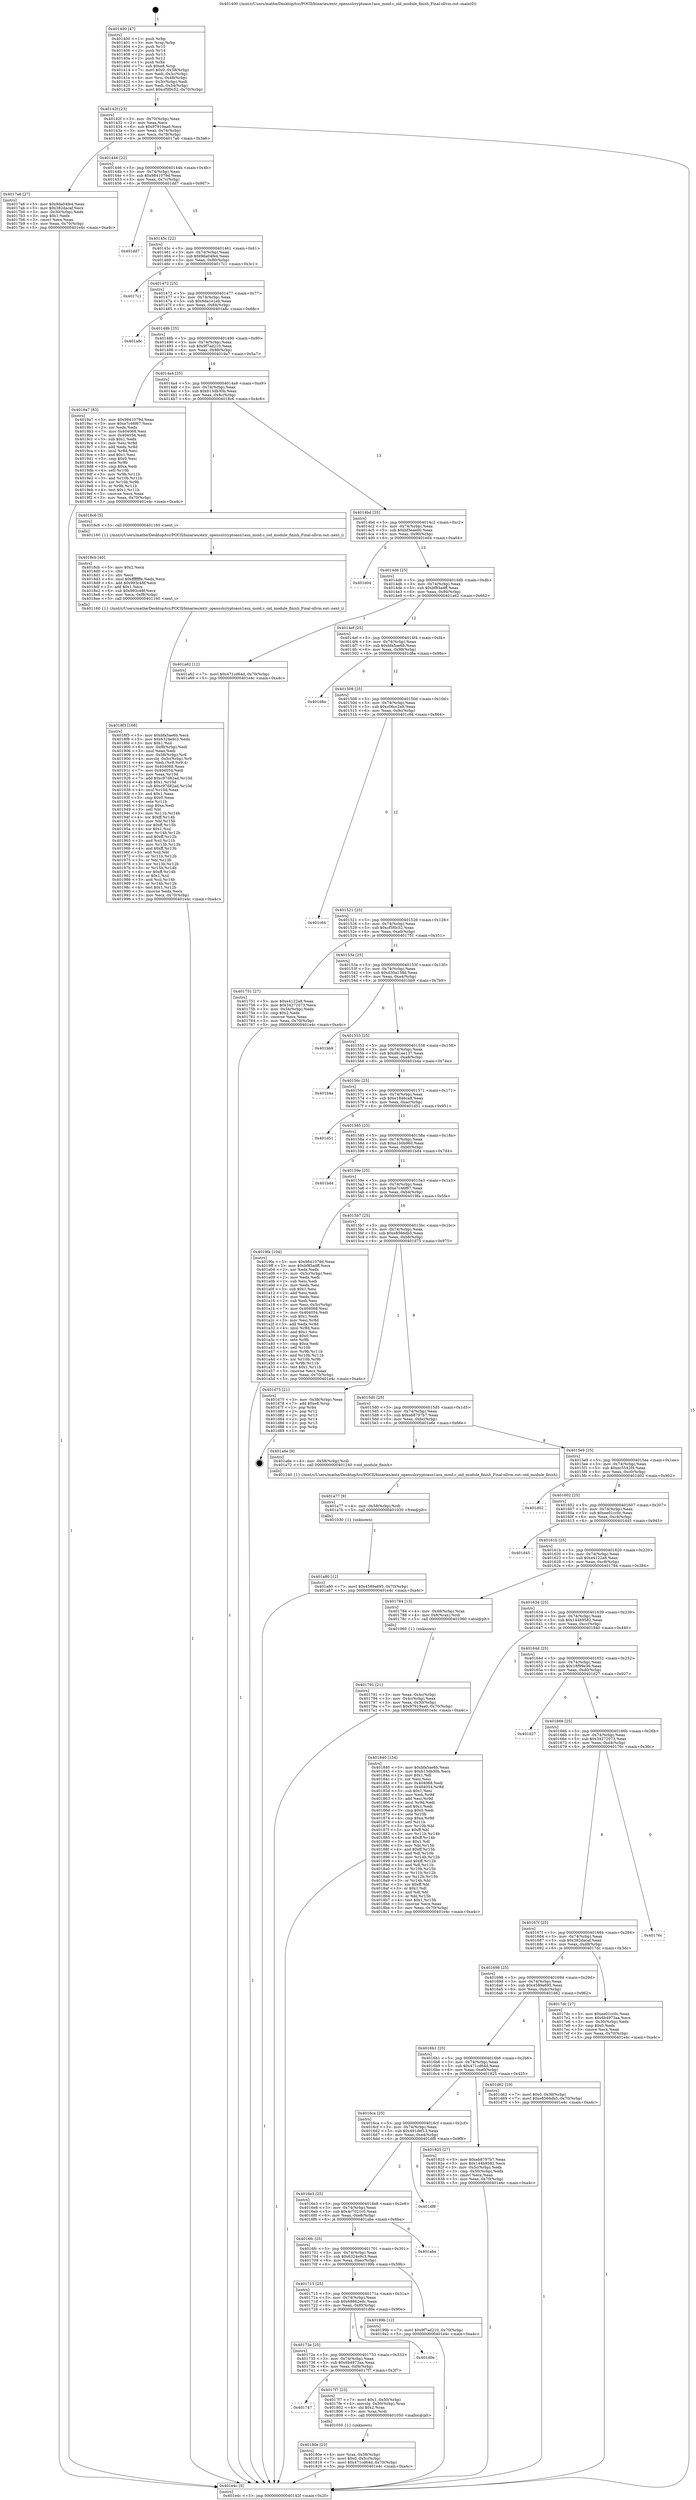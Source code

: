 digraph "0x401400" {
  label = "0x401400 (/mnt/c/Users/mathe/Desktop/tcc/POCII/binaries/extr_opensslcryptoasn1asn_moid.c_oid_module_finish_Final-ollvm.out::main(0))"
  labelloc = "t"
  node[shape=record]

  Entry [label="",width=0.3,height=0.3,shape=circle,fillcolor=black,style=filled]
  "0x40142f" [label="{
     0x40142f [23]\l
     | [instrs]\l
     &nbsp;&nbsp;0x40142f \<+3\>: mov -0x70(%rbp),%eax\l
     &nbsp;&nbsp;0x401432 \<+2\>: mov %eax,%ecx\l
     &nbsp;&nbsp;0x401434 \<+6\>: sub $0x97919aa0,%ecx\l
     &nbsp;&nbsp;0x40143a \<+3\>: mov %eax,-0x74(%rbp)\l
     &nbsp;&nbsp;0x40143d \<+3\>: mov %ecx,-0x78(%rbp)\l
     &nbsp;&nbsp;0x401440 \<+6\>: je 00000000004017a6 \<main+0x3a6\>\l
  }"]
  "0x4017a6" [label="{
     0x4017a6 [27]\l
     | [instrs]\l
     &nbsp;&nbsp;0x4017a6 \<+5\>: mov $0x9da04fe4,%eax\l
     &nbsp;&nbsp;0x4017ab \<+5\>: mov $0x382dacaf,%ecx\l
     &nbsp;&nbsp;0x4017b0 \<+3\>: mov -0x30(%rbp),%edx\l
     &nbsp;&nbsp;0x4017b3 \<+3\>: cmp $0x1,%edx\l
     &nbsp;&nbsp;0x4017b6 \<+3\>: cmovl %ecx,%eax\l
     &nbsp;&nbsp;0x4017b9 \<+3\>: mov %eax,-0x70(%rbp)\l
     &nbsp;&nbsp;0x4017bc \<+5\>: jmp 0000000000401e4c \<main+0xa4c\>\l
  }"]
  "0x401446" [label="{
     0x401446 [22]\l
     | [instrs]\l
     &nbsp;&nbsp;0x401446 \<+5\>: jmp 000000000040144b \<main+0x4b\>\l
     &nbsp;&nbsp;0x40144b \<+3\>: mov -0x74(%rbp),%eax\l
     &nbsp;&nbsp;0x40144e \<+5\>: sub $0x9841079d,%eax\l
     &nbsp;&nbsp;0x401453 \<+3\>: mov %eax,-0x7c(%rbp)\l
     &nbsp;&nbsp;0x401456 \<+6\>: je 0000000000401dd7 \<main+0x9d7\>\l
  }"]
  Exit [label="",width=0.3,height=0.3,shape=circle,fillcolor=black,style=filled,peripheries=2]
  "0x401dd7" [label="{
     0x401dd7\l
  }", style=dashed]
  "0x40145c" [label="{
     0x40145c [22]\l
     | [instrs]\l
     &nbsp;&nbsp;0x40145c \<+5\>: jmp 0000000000401461 \<main+0x61\>\l
     &nbsp;&nbsp;0x401461 \<+3\>: mov -0x74(%rbp),%eax\l
     &nbsp;&nbsp;0x401464 \<+5\>: sub $0x9da04fe4,%eax\l
     &nbsp;&nbsp;0x401469 \<+3\>: mov %eax,-0x80(%rbp)\l
     &nbsp;&nbsp;0x40146c \<+6\>: je 00000000004017c1 \<main+0x3c1\>\l
  }"]
  "0x401a80" [label="{
     0x401a80 [12]\l
     | [instrs]\l
     &nbsp;&nbsp;0x401a80 \<+7\>: movl $0x4589a695,-0x70(%rbp)\l
     &nbsp;&nbsp;0x401a87 \<+5\>: jmp 0000000000401e4c \<main+0xa4c\>\l
  }"]
  "0x4017c1" [label="{
     0x4017c1\l
  }", style=dashed]
  "0x401472" [label="{
     0x401472 [25]\l
     | [instrs]\l
     &nbsp;&nbsp;0x401472 \<+5\>: jmp 0000000000401477 \<main+0x77\>\l
     &nbsp;&nbsp;0x401477 \<+3\>: mov -0x74(%rbp),%eax\l
     &nbsp;&nbsp;0x40147a \<+5\>: sub $0x9da1e1eb,%eax\l
     &nbsp;&nbsp;0x40147f \<+6\>: mov %eax,-0x84(%rbp)\l
     &nbsp;&nbsp;0x401485 \<+6\>: je 0000000000401a8c \<main+0x68c\>\l
  }"]
  "0x401a77" [label="{
     0x401a77 [9]\l
     | [instrs]\l
     &nbsp;&nbsp;0x401a77 \<+4\>: mov -0x58(%rbp),%rdi\l
     &nbsp;&nbsp;0x401a7b \<+5\>: call 0000000000401030 \<free@plt\>\l
     | [calls]\l
     &nbsp;&nbsp;0x401030 \{1\} (unknown)\l
  }"]
  "0x401a8c" [label="{
     0x401a8c\l
  }", style=dashed]
  "0x40148b" [label="{
     0x40148b [25]\l
     | [instrs]\l
     &nbsp;&nbsp;0x40148b \<+5\>: jmp 0000000000401490 \<main+0x90\>\l
     &nbsp;&nbsp;0x401490 \<+3\>: mov -0x74(%rbp),%eax\l
     &nbsp;&nbsp;0x401493 \<+5\>: sub $0x9f7ad210,%eax\l
     &nbsp;&nbsp;0x401498 \<+6\>: mov %eax,-0x88(%rbp)\l
     &nbsp;&nbsp;0x40149e \<+6\>: je 00000000004019a7 \<main+0x5a7\>\l
  }"]
  "0x4018f3" [label="{
     0x4018f3 [168]\l
     | [instrs]\l
     &nbsp;&nbsp;0x4018f3 \<+5\>: mov $0xbfa5ae6b,%ecx\l
     &nbsp;&nbsp;0x4018f8 \<+5\>: mov $0x6324e9c3,%edx\l
     &nbsp;&nbsp;0x4018fd \<+3\>: mov $0x1,%sil\l
     &nbsp;&nbsp;0x401900 \<+6\>: mov -0xf8(%rbp),%edi\l
     &nbsp;&nbsp;0x401906 \<+3\>: imul %eax,%edi\l
     &nbsp;&nbsp;0x401909 \<+4\>: mov -0x58(%rbp),%r8\l
     &nbsp;&nbsp;0x40190d \<+4\>: movslq -0x5c(%rbp),%r9\l
     &nbsp;&nbsp;0x401911 \<+4\>: mov %edi,(%r8,%r9,4)\l
     &nbsp;&nbsp;0x401915 \<+7\>: mov 0x404068,%eax\l
     &nbsp;&nbsp;0x40191c \<+7\>: mov 0x404054,%edi\l
     &nbsp;&nbsp;0x401923 \<+3\>: mov %eax,%r10d\l
     &nbsp;&nbsp;0x401926 \<+7\>: add $0xc97d82ad,%r10d\l
     &nbsp;&nbsp;0x40192d \<+4\>: sub $0x1,%r10d\l
     &nbsp;&nbsp;0x401931 \<+7\>: sub $0xc97d82ad,%r10d\l
     &nbsp;&nbsp;0x401938 \<+4\>: imul %r10d,%eax\l
     &nbsp;&nbsp;0x40193c \<+3\>: and $0x1,%eax\l
     &nbsp;&nbsp;0x40193f \<+3\>: cmp $0x0,%eax\l
     &nbsp;&nbsp;0x401942 \<+4\>: sete %r11b\l
     &nbsp;&nbsp;0x401946 \<+3\>: cmp $0xa,%edi\l
     &nbsp;&nbsp;0x401949 \<+3\>: setl %bl\l
     &nbsp;&nbsp;0x40194c \<+3\>: mov %r11b,%r14b\l
     &nbsp;&nbsp;0x40194f \<+4\>: xor $0xff,%r14b\l
     &nbsp;&nbsp;0x401953 \<+3\>: mov %bl,%r15b\l
     &nbsp;&nbsp;0x401956 \<+4\>: xor $0xff,%r15b\l
     &nbsp;&nbsp;0x40195a \<+4\>: xor $0x1,%sil\l
     &nbsp;&nbsp;0x40195e \<+3\>: mov %r14b,%r12b\l
     &nbsp;&nbsp;0x401961 \<+4\>: and $0xff,%r12b\l
     &nbsp;&nbsp;0x401965 \<+3\>: and %sil,%r11b\l
     &nbsp;&nbsp;0x401968 \<+3\>: mov %r15b,%r13b\l
     &nbsp;&nbsp;0x40196b \<+4\>: and $0xff,%r13b\l
     &nbsp;&nbsp;0x40196f \<+3\>: and %sil,%bl\l
     &nbsp;&nbsp;0x401972 \<+3\>: or %r11b,%r12b\l
     &nbsp;&nbsp;0x401975 \<+3\>: or %bl,%r13b\l
     &nbsp;&nbsp;0x401978 \<+3\>: xor %r13b,%r12b\l
     &nbsp;&nbsp;0x40197b \<+3\>: or %r15b,%r14b\l
     &nbsp;&nbsp;0x40197e \<+4\>: xor $0xff,%r14b\l
     &nbsp;&nbsp;0x401982 \<+4\>: or $0x1,%sil\l
     &nbsp;&nbsp;0x401986 \<+3\>: and %sil,%r14b\l
     &nbsp;&nbsp;0x401989 \<+3\>: or %r14b,%r12b\l
     &nbsp;&nbsp;0x40198c \<+4\>: test $0x1,%r12b\l
     &nbsp;&nbsp;0x401990 \<+3\>: cmovne %edx,%ecx\l
     &nbsp;&nbsp;0x401993 \<+3\>: mov %ecx,-0x70(%rbp)\l
     &nbsp;&nbsp;0x401996 \<+5\>: jmp 0000000000401e4c \<main+0xa4c\>\l
  }"]
  "0x4019a7" [label="{
     0x4019a7 [83]\l
     | [instrs]\l
     &nbsp;&nbsp;0x4019a7 \<+5\>: mov $0x9841079d,%eax\l
     &nbsp;&nbsp;0x4019ac \<+5\>: mov $0xe7c46f67,%ecx\l
     &nbsp;&nbsp;0x4019b1 \<+2\>: xor %edx,%edx\l
     &nbsp;&nbsp;0x4019b3 \<+7\>: mov 0x404068,%esi\l
     &nbsp;&nbsp;0x4019ba \<+7\>: mov 0x404054,%edi\l
     &nbsp;&nbsp;0x4019c1 \<+3\>: sub $0x1,%edx\l
     &nbsp;&nbsp;0x4019c4 \<+3\>: mov %esi,%r8d\l
     &nbsp;&nbsp;0x4019c7 \<+3\>: add %edx,%r8d\l
     &nbsp;&nbsp;0x4019ca \<+4\>: imul %r8d,%esi\l
     &nbsp;&nbsp;0x4019ce \<+3\>: and $0x1,%esi\l
     &nbsp;&nbsp;0x4019d1 \<+3\>: cmp $0x0,%esi\l
     &nbsp;&nbsp;0x4019d4 \<+4\>: sete %r9b\l
     &nbsp;&nbsp;0x4019d8 \<+3\>: cmp $0xa,%edi\l
     &nbsp;&nbsp;0x4019db \<+4\>: setl %r10b\l
     &nbsp;&nbsp;0x4019df \<+3\>: mov %r9b,%r11b\l
     &nbsp;&nbsp;0x4019e2 \<+3\>: and %r10b,%r11b\l
     &nbsp;&nbsp;0x4019e5 \<+3\>: xor %r10b,%r9b\l
     &nbsp;&nbsp;0x4019e8 \<+3\>: or %r9b,%r11b\l
     &nbsp;&nbsp;0x4019eb \<+4\>: test $0x1,%r11b\l
     &nbsp;&nbsp;0x4019ef \<+3\>: cmovne %ecx,%eax\l
     &nbsp;&nbsp;0x4019f2 \<+3\>: mov %eax,-0x70(%rbp)\l
     &nbsp;&nbsp;0x4019f5 \<+5\>: jmp 0000000000401e4c \<main+0xa4c\>\l
  }"]
  "0x4014a4" [label="{
     0x4014a4 [25]\l
     | [instrs]\l
     &nbsp;&nbsp;0x4014a4 \<+5\>: jmp 00000000004014a9 \<main+0xa9\>\l
     &nbsp;&nbsp;0x4014a9 \<+3\>: mov -0x74(%rbp),%eax\l
     &nbsp;&nbsp;0x4014ac \<+5\>: sub $0xb13db30b,%eax\l
     &nbsp;&nbsp;0x4014b1 \<+6\>: mov %eax,-0x8c(%rbp)\l
     &nbsp;&nbsp;0x4014b7 \<+6\>: je 00000000004018c6 \<main+0x4c6\>\l
  }"]
  "0x4018cb" [label="{
     0x4018cb [40]\l
     | [instrs]\l
     &nbsp;&nbsp;0x4018cb \<+5\>: mov $0x2,%ecx\l
     &nbsp;&nbsp;0x4018d0 \<+1\>: cltd\l
     &nbsp;&nbsp;0x4018d1 \<+2\>: idiv %ecx\l
     &nbsp;&nbsp;0x4018d3 \<+6\>: imul $0xfffffffe,%edx,%ecx\l
     &nbsp;&nbsp;0x4018d9 \<+6\>: add $0x993c48f,%ecx\l
     &nbsp;&nbsp;0x4018df \<+3\>: add $0x1,%ecx\l
     &nbsp;&nbsp;0x4018e2 \<+6\>: sub $0x993c48f,%ecx\l
     &nbsp;&nbsp;0x4018e8 \<+6\>: mov %ecx,-0xf8(%rbp)\l
     &nbsp;&nbsp;0x4018ee \<+5\>: call 0000000000401160 \<next_i\>\l
     | [calls]\l
     &nbsp;&nbsp;0x401160 \{1\} (/mnt/c/Users/mathe/Desktop/tcc/POCII/binaries/extr_opensslcryptoasn1asn_moid.c_oid_module_finish_Final-ollvm.out::next_i)\l
  }"]
  "0x4018c6" [label="{
     0x4018c6 [5]\l
     | [instrs]\l
     &nbsp;&nbsp;0x4018c6 \<+5\>: call 0000000000401160 \<next_i\>\l
     | [calls]\l
     &nbsp;&nbsp;0x401160 \{1\} (/mnt/c/Users/mathe/Desktop/tcc/POCII/binaries/extr_opensslcryptoasn1asn_moid.c_oid_module_finish_Final-ollvm.out::next_i)\l
  }"]
  "0x4014bd" [label="{
     0x4014bd [25]\l
     | [instrs]\l
     &nbsp;&nbsp;0x4014bd \<+5\>: jmp 00000000004014c2 \<main+0xc2\>\l
     &nbsp;&nbsp;0x4014c2 \<+3\>: mov -0x74(%rbp),%eax\l
     &nbsp;&nbsp;0x4014c5 \<+5\>: sub $0xbf3eae00,%eax\l
     &nbsp;&nbsp;0x4014ca \<+6\>: mov %eax,-0x90(%rbp)\l
     &nbsp;&nbsp;0x4014d0 \<+6\>: je 0000000000401e04 \<main+0xa04\>\l
  }"]
  "0x40180e" [label="{
     0x40180e [23]\l
     | [instrs]\l
     &nbsp;&nbsp;0x40180e \<+4\>: mov %rax,-0x58(%rbp)\l
     &nbsp;&nbsp;0x401812 \<+7\>: movl $0x0,-0x5c(%rbp)\l
     &nbsp;&nbsp;0x401819 \<+7\>: movl $0x471cd64d,-0x70(%rbp)\l
     &nbsp;&nbsp;0x401820 \<+5\>: jmp 0000000000401e4c \<main+0xa4c\>\l
  }"]
  "0x401e04" [label="{
     0x401e04\l
  }", style=dashed]
  "0x4014d6" [label="{
     0x4014d6 [25]\l
     | [instrs]\l
     &nbsp;&nbsp;0x4014d6 \<+5\>: jmp 00000000004014db \<main+0xdb\>\l
     &nbsp;&nbsp;0x4014db \<+3\>: mov -0x74(%rbp),%eax\l
     &nbsp;&nbsp;0x4014de \<+5\>: sub $0xbf85adff,%eax\l
     &nbsp;&nbsp;0x4014e3 \<+6\>: mov %eax,-0x94(%rbp)\l
     &nbsp;&nbsp;0x4014e9 \<+6\>: je 0000000000401a62 \<main+0x662\>\l
  }"]
  "0x401747" [label="{
     0x401747\l
  }", style=dashed]
  "0x401a62" [label="{
     0x401a62 [12]\l
     | [instrs]\l
     &nbsp;&nbsp;0x401a62 \<+7\>: movl $0x471cd64d,-0x70(%rbp)\l
     &nbsp;&nbsp;0x401a69 \<+5\>: jmp 0000000000401e4c \<main+0xa4c\>\l
  }"]
  "0x4014ef" [label="{
     0x4014ef [25]\l
     | [instrs]\l
     &nbsp;&nbsp;0x4014ef \<+5\>: jmp 00000000004014f4 \<main+0xf4\>\l
     &nbsp;&nbsp;0x4014f4 \<+3\>: mov -0x74(%rbp),%eax\l
     &nbsp;&nbsp;0x4014f7 \<+5\>: sub $0xbfa5ae6b,%eax\l
     &nbsp;&nbsp;0x4014fc \<+6\>: mov %eax,-0x98(%rbp)\l
     &nbsp;&nbsp;0x401502 \<+6\>: je 0000000000401d8a \<main+0x98a\>\l
  }"]
  "0x4017f7" [label="{
     0x4017f7 [23]\l
     | [instrs]\l
     &nbsp;&nbsp;0x4017f7 \<+7\>: movl $0x1,-0x50(%rbp)\l
     &nbsp;&nbsp;0x4017fe \<+4\>: movslq -0x50(%rbp),%rax\l
     &nbsp;&nbsp;0x401802 \<+4\>: shl $0x2,%rax\l
     &nbsp;&nbsp;0x401806 \<+3\>: mov %rax,%rdi\l
     &nbsp;&nbsp;0x401809 \<+5\>: call 0000000000401050 \<malloc@plt\>\l
     | [calls]\l
     &nbsp;&nbsp;0x401050 \{1\} (unknown)\l
  }"]
  "0x401d8a" [label="{
     0x401d8a\l
  }", style=dashed]
  "0x401508" [label="{
     0x401508 [25]\l
     | [instrs]\l
     &nbsp;&nbsp;0x401508 \<+5\>: jmp 000000000040150d \<main+0x10d\>\l
     &nbsp;&nbsp;0x40150d \<+3\>: mov -0x74(%rbp),%eax\l
     &nbsp;&nbsp;0x401510 \<+5\>: sub $0xc06cc2a9,%eax\l
     &nbsp;&nbsp;0x401515 \<+6\>: mov %eax,-0x9c(%rbp)\l
     &nbsp;&nbsp;0x40151b \<+6\>: je 0000000000401c64 \<main+0x864\>\l
  }"]
  "0x40172e" [label="{
     0x40172e [25]\l
     | [instrs]\l
     &nbsp;&nbsp;0x40172e \<+5\>: jmp 0000000000401733 \<main+0x333\>\l
     &nbsp;&nbsp;0x401733 \<+3\>: mov -0x74(%rbp),%eax\l
     &nbsp;&nbsp;0x401736 \<+5\>: sub $0x6b4973aa,%eax\l
     &nbsp;&nbsp;0x40173b \<+6\>: mov %eax,-0xf4(%rbp)\l
     &nbsp;&nbsp;0x401741 \<+6\>: je 00000000004017f7 \<main+0x3f7\>\l
  }"]
  "0x401c64" [label="{
     0x401c64\l
  }", style=dashed]
  "0x401521" [label="{
     0x401521 [25]\l
     | [instrs]\l
     &nbsp;&nbsp;0x401521 \<+5\>: jmp 0000000000401526 \<main+0x126\>\l
     &nbsp;&nbsp;0x401526 \<+3\>: mov -0x74(%rbp),%eax\l
     &nbsp;&nbsp;0x401529 \<+5\>: sub $0xcf5f0c52,%eax\l
     &nbsp;&nbsp;0x40152e \<+6\>: mov %eax,-0xa0(%rbp)\l
     &nbsp;&nbsp;0x401534 \<+6\>: je 0000000000401751 \<main+0x351\>\l
  }"]
  "0x401d0e" [label="{
     0x401d0e\l
  }", style=dashed]
  "0x401751" [label="{
     0x401751 [27]\l
     | [instrs]\l
     &nbsp;&nbsp;0x401751 \<+5\>: mov $0xe4122a8,%eax\l
     &nbsp;&nbsp;0x401756 \<+5\>: mov $0x34272073,%ecx\l
     &nbsp;&nbsp;0x40175b \<+3\>: mov -0x34(%rbp),%edx\l
     &nbsp;&nbsp;0x40175e \<+3\>: cmp $0x2,%edx\l
     &nbsp;&nbsp;0x401761 \<+3\>: cmovne %ecx,%eax\l
     &nbsp;&nbsp;0x401764 \<+3\>: mov %eax,-0x70(%rbp)\l
     &nbsp;&nbsp;0x401767 \<+5\>: jmp 0000000000401e4c \<main+0xa4c\>\l
  }"]
  "0x40153a" [label="{
     0x40153a [25]\l
     | [instrs]\l
     &nbsp;&nbsp;0x40153a \<+5\>: jmp 000000000040153f \<main+0x13f\>\l
     &nbsp;&nbsp;0x40153f \<+3\>: mov -0x74(%rbp),%eax\l
     &nbsp;&nbsp;0x401542 \<+5\>: sub $0xd30a138d,%eax\l
     &nbsp;&nbsp;0x401547 \<+6\>: mov %eax,-0xa4(%rbp)\l
     &nbsp;&nbsp;0x40154d \<+6\>: je 0000000000401bb9 \<main+0x7b9\>\l
  }"]
  "0x401e4c" [label="{
     0x401e4c [5]\l
     | [instrs]\l
     &nbsp;&nbsp;0x401e4c \<+5\>: jmp 000000000040142f \<main+0x2f\>\l
  }"]
  "0x401400" [label="{
     0x401400 [47]\l
     | [instrs]\l
     &nbsp;&nbsp;0x401400 \<+1\>: push %rbp\l
     &nbsp;&nbsp;0x401401 \<+3\>: mov %rsp,%rbp\l
     &nbsp;&nbsp;0x401404 \<+2\>: push %r15\l
     &nbsp;&nbsp;0x401406 \<+2\>: push %r14\l
     &nbsp;&nbsp;0x401408 \<+2\>: push %r13\l
     &nbsp;&nbsp;0x40140a \<+2\>: push %r12\l
     &nbsp;&nbsp;0x40140c \<+1\>: push %rbx\l
     &nbsp;&nbsp;0x40140d \<+7\>: sub $0xe8,%rsp\l
     &nbsp;&nbsp;0x401414 \<+7\>: movl $0x0,-0x38(%rbp)\l
     &nbsp;&nbsp;0x40141b \<+3\>: mov %edi,-0x3c(%rbp)\l
     &nbsp;&nbsp;0x40141e \<+4\>: mov %rsi,-0x48(%rbp)\l
     &nbsp;&nbsp;0x401422 \<+3\>: mov -0x3c(%rbp),%edi\l
     &nbsp;&nbsp;0x401425 \<+3\>: mov %edi,-0x34(%rbp)\l
     &nbsp;&nbsp;0x401428 \<+7\>: movl $0xcf5f0c52,-0x70(%rbp)\l
  }"]
  "0x401715" [label="{
     0x401715 [25]\l
     | [instrs]\l
     &nbsp;&nbsp;0x401715 \<+5\>: jmp 000000000040171a \<main+0x31a\>\l
     &nbsp;&nbsp;0x40171a \<+3\>: mov -0x74(%rbp),%eax\l
     &nbsp;&nbsp;0x40171d \<+5\>: sub $0x68862edc,%eax\l
     &nbsp;&nbsp;0x401722 \<+6\>: mov %eax,-0xf0(%rbp)\l
     &nbsp;&nbsp;0x401728 \<+6\>: je 0000000000401d0e \<main+0x90e\>\l
  }"]
  "0x401bb9" [label="{
     0x401bb9\l
  }", style=dashed]
  "0x401553" [label="{
     0x401553 [25]\l
     | [instrs]\l
     &nbsp;&nbsp;0x401553 \<+5\>: jmp 0000000000401558 \<main+0x158\>\l
     &nbsp;&nbsp;0x401558 \<+3\>: mov -0x74(%rbp),%eax\l
     &nbsp;&nbsp;0x40155b \<+5\>: sub $0xd91ee137,%eax\l
     &nbsp;&nbsp;0x401560 \<+6\>: mov %eax,-0xa8(%rbp)\l
     &nbsp;&nbsp;0x401566 \<+6\>: je 0000000000401b4a \<main+0x74a\>\l
  }"]
  "0x40199b" [label="{
     0x40199b [12]\l
     | [instrs]\l
     &nbsp;&nbsp;0x40199b \<+7\>: movl $0x9f7ad210,-0x70(%rbp)\l
     &nbsp;&nbsp;0x4019a2 \<+5\>: jmp 0000000000401e4c \<main+0xa4c\>\l
  }"]
  "0x401b4a" [label="{
     0x401b4a\l
  }", style=dashed]
  "0x40156c" [label="{
     0x40156c [25]\l
     | [instrs]\l
     &nbsp;&nbsp;0x40156c \<+5\>: jmp 0000000000401571 \<main+0x171\>\l
     &nbsp;&nbsp;0x401571 \<+3\>: mov -0x74(%rbp),%eax\l
     &nbsp;&nbsp;0x401574 \<+5\>: sub $0xe1846ca8,%eax\l
     &nbsp;&nbsp;0x401579 \<+6\>: mov %eax,-0xac(%rbp)\l
     &nbsp;&nbsp;0x40157f \<+6\>: je 0000000000401d51 \<main+0x951\>\l
  }"]
  "0x4016fc" [label="{
     0x4016fc [25]\l
     | [instrs]\l
     &nbsp;&nbsp;0x4016fc \<+5\>: jmp 0000000000401701 \<main+0x301\>\l
     &nbsp;&nbsp;0x401701 \<+3\>: mov -0x74(%rbp),%eax\l
     &nbsp;&nbsp;0x401704 \<+5\>: sub $0x6324e9c3,%eax\l
     &nbsp;&nbsp;0x401709 \<+6\>: mov %eax,-0xec(%rbp)\l
     &nbsp;&nbsp;0x40170f \<+6\>: je 000000000040199b \<main+0x59b\>\l
  }"]
  "0x401d51" [label="{
     0x401d51\l
  }", style=dashed]
  "0x401585" [label="{
     0x401585 [25]\l
     | [instrs]\l
     &nbsp;&nbsp;0x401585 \<+5\>: jmp 000000000040158a \<main+0x18a\>\l
     &nbsp;&nbsp;0x40158a \<+3\>: mov -0x74(%rbp),%eax\l
     &nbsp;&nbsp;0x40158d \<+5\>: sub $0xe1b0b960,%eax\l
     &nbsp;&nbsp;0x401592 \<+6\>: mov %eax,-0xb0(%rbp)\l
     &nbsp;&nbsp;0x401598 \<+6\>: je 0000000000401bd4 \<main+0x7d4\>\l
  }"]
  "0x401aba" [label="{
     0x401aba\l
  }", style=dashed]
  "0x401bd4" [label="{
     0x401bd4\l
  }", style=dashed]
  "0x40159e" [label="{
     0x40159e [25]\l
     | [instrs]\l
     &nbsp;&nbsp;0x40159e \<+5\>: jmp 00000000004015a3 \<main+0x1a3\>\l
     &nbsp;&nbsp;0x4015a3 \<+3\>: mov -0x74(%rbp),%eax\l
     &nbsp;&nbsp;0x4015a6 \<+5\>: sub $0xe7c46f67,%eax\l
     &nbsp;&nbsp;0x4015ab \<+6\>: mov %eax,-0xb4(%rbp)\l
     &nbsp;&nbsp;0x4015b1 \<+6\>: je 00000000004019fa \<main+0x5fa\>\l
  }"]
  "0x4016e3" [label="{
     0x4016e3 [25]\l
     | [instrs]\l
     &nbsp;&nbsp;0x4016e3 \<+5\>: jmp 00000000004016e8 \<main+0x2e8\>\l
     &nbsp;&nbsp;0x4016e8 \<+3\>: mov -0x74(%rbp),%eax\l
     &nbsp;&nbsp;0x4016eb \<+5\>: sub $0x4c7021c0,%eax\l
     &nbsp;&nbsp;0x4016f0 \<+6\>: mov %eax,-0xe8(%rbp)\l
     &nbsp;&nbsp;0x4016f6 \<+6\>: je 0000000000401aba \<main+0x6ba\>\l
  }"]
  "0x4019fa" [label="{
     0x4019fa [104]\l
     | [instrs]\l
     &nbsp;&nbsp;0x4019fa \<+5\>: mov $0x9841079d,%eax\l
     &nbsp;&nbsp;0x4019ff \<+5\>: mov $0xbf85adff,%ecx\l
     &nbsp;&nbsp;0x401a04 \<+2\>: xor %edx,%edx\l
     &nbsp;&nbsp;0x401a06 \<+3\>: mov -0x5c(%rbp),%esi\l
     &nbsp;&nbsp;0x401a09 \<+2\>: mov %edx,%edi\l
     &nbsp;&nbsp;0x401a0b \<+2\>: sub %esi,%edi\l
     &nbsp;&nbsp;0x401a0d \<+2\>: mov %edx,%esi\l
     &nbsp;&nbsp;0x401a0f \<+3\>: sub $0x1,%esi\l
     &nbsp;&nbsp;0x401a12 \<+2\>: add %esi,%edi\l
     &nbsp;&nbsp;0x401a14 \<+2\>: mov %edx,%esi\l
     &nbsp;&nbsp;0x401a16 \<+2\>: sub %edi,%esi\l
     &nbsp;&nbsp;0x401a18 \<+3\>: mov %esi,-0x5c(%rbp)\l
     &nbsp;&nbsp;0x401a1b \<+7\>: mov 0x404068,%esi\l
     &nbsp;&nbsp;0x401a22 \<+7\>: mov 0x404054,%edi\l
     &nbsp;&nbsp;0x401a29 \<+3\>: sub $0x1,%edx\l
     &nbsp;&nbsp;0x401a2c \<+3\>: mov %esi,%r8d\l
     &nbsp;&nbsp;0x401a2f \<+3\>: add %edx,%r8d\l
     &nbsp;&nbsp;0x401a32 \<+4\>: imul %r8d,%esi\l
     &nbsp;&nbsp;0x401a36 \<+3\>: and $0x1,%esi\l
     &nbsp;&nbsp;0x401a39 \<+3\>: cmp $0x0,%esi\l
     &nbsp;&nbsp;0x401a3c \<+4\>: sete %r9b\l
     &nbsp;&nbsp;0x401a40 \<+3\>: cmp $0xa,%edi\l
     &nbsp;&nbsp;0x401a43 \<+4\>: setl %r10b\l
     &nbsp;&nbsp;0x401a47 \<+3\>: mov %r9b,%r11b\l
     &nbsp;&nbsp;0x401a4a \<+3\>: and %r10b,%r11b\l
     &nbsp;&nbsp;0x401a4d \<+3\>: xor %r10b,%r9b\l
     &nbsp;&nbsp;0x401a50 \<+3\>: or %r9b,%r11b\l
     &nbsp;&nbsp;0x401a53 \<+4\>: test $0x1,%r11b\l
     &nbsp;&nbsp;0x401a57 \<+3\>: cmovne %ecx,%eax\l
     &nbsp;&nbsp;0x401a5a \<+3\>: mov %eax,-0x70(%rbp)\l
     &nbsp;&nbsp;0x401a5d \<+5\>: jmp 0000000000401e4c \<main+0xa4c\>\l
  }"]
  "0x4015b7" [label="{
     0x4015b7 [25]\l
     | [instrs]\l
     &nbsp;&nbsp;0x4015b7 \<+5\>: jmp 00000000004015bc \<main+0x1bc\>\l
     &nbsp;&nbsp;0x4015bc \<+3\>: mov -0x74(%rbp),%eax\l
     &nbsp;&nbsp;0x4015bf \<+5\>: sub $0xe8566db5,%eax\l
     &nbsp;&nbsp;0x4015c4 \<+6\>: mov %eax,-0xb8(%rbp)\l
     &nbsp;&nbsp;0x4015ca \<+6\>: je 0000000000401d75 \<main+0x975\>\l
  }"]
  "0x401df8" [label="{
     0x401df8\l
  }", style=dashed]
  "0x401d75" [label="{
     0x401d75 [21]\l
     | [instrs]\l
     &nbsp;&nbsp;0x401d75 \<+3\>: mov -0x38(%rbp),%eax\l
     &nbsp;&nbsp;0x401d78 \<+7\>: add $0xe8,%rsp\l
     &nbsp;&nbsp;0x401d7f \<+1\>: pop %rbx\l
     &nbsp;&nbsp;0x401d80 \<+2\>: pop %r12\l
     &nbsp;&nbsp;0x401d82 \<+2\>: pop %r13\l
     &nbsp;&nbsp;0x401d84 \<+2\>: pop %r14\l
     &nbsp;&nbsp;0x401d86 \<+2\>: pop %r15\l
     &nbsp;&nbsp;0x401d88 \<+1\>: pop %rbp\l
     &nbsp;&nbsp;0x401d89 \<+1\>: ret\l
  }"]
  "0x4015d0" [label="{
     0x4015d0 [25]\l
     | [instrs]\l
     &nbsp;&nbsp;0x4015d0 \<+5\>: jmp 00000000004015d5 \<main+0x1d5\>\l
     &nbsp;&nbsp;0x4015d5 \<+3\>: mov -0x74(%rbp),%eax\l
     &nbsp;&nbsp;0x4015d8 \<+5\>: sub $0xeb8797b7,%eax\l
     &nbsp;&nbsp;0x4015dd \<+6\>: mov %eax,-0xbc(%rbp)\l
     &nbsp;&nbsp;0x4015e3 \<+6\>: je 0000000000401a6e \<main+0x66e\>\l
  }"]
  "0x4016ca" [label="{
     0x4016ca [25]\l
     | [instrs]\l
     &nbsp;&nbsp;0x4016ca \<+5\>: jmp 00000000004016cf \<main+0x2cf\>\l
     &nbsp;&nbsp;0x4016cf \<+3\>: mov -0x74(%rbp),%eax\l
     &nbsp;&nbsp;0x4016d2 \<+5\>: sub $0x491def13,%eax\l
     &nbsp;&nbsp;0x4016d7 \<+6\>: mov %eax,-0xe4(%rbp)\l
     &nbsp;&nbsp;0x4016dd \<+6\>: je 0000000000401df8 \<main+0x9f8\>\l
  }"]
  "0x401a6e" [label="{
     0x401a6e [9]\l
     | [instrs]\l
     &nbsp;&nbsp;0x401a6e \<+4\>: mov -0x58(%rbp),%rdi\l
     &nbsp;&nbsp;0x401a72 \<+5\>: call 0000000000401240 \<oid_module_finish\>\l
     | [calls]\l
     &nbsp;&nbsp;0x401240 \{1\} (/mnt/c/Users/mathe/Desktop/tcc/POCII/binaries/extr_opensslcryptoasn1asn_moid.c_oid_module_finish_Final-ollvm.out::oid_module_finish)\l
  }"]
  "0x4015e9" [label="{
     0x4015e9 [25]\l
     | [instrs]\l
     &nbsp;&nbsp;0x4015e9 \<+5\>: jmp 00000000004015ee \<main+0x1ee\>\l
     &nbsp;&nbsp;0x4015ee \<+3\>: mov -0x74(%rbp),%eax\l
     &nbsp;&nbsp;0x4015f1 \<+5\>: sub $0xec5542f4,%eax\l
     &nbsp;&nbsp;0x4015f6 \<+6\>: mov %eax,-0xc0(%rbp)\l
     &nbsp;&nbsp;0x4015fc \<+6\>: je 0000000000401d02 \<main+0x902\>\l
  }"]
  "0x401825" [label="{
     0x401825 [27]\l
     | [instrs]\l
     &nbsp;&nbsp;0x401825 \<+5\>: mov $0xeb8797b7,%eax\l
     &nbsp;&nbsp;0x40182a \<+5\>: mov $0x144b9582,%ecx\l
     &nbsp;&nbsp;0x40182f \<+3\>: mov -0x5c(%rbp),%edx\l
     &nbsp;&nbsp;0x401832 \<+3\>: cmp -0x50(%rbp),%edx\l
     &nbsp;&nbsp;0x401835 \<+3\>: cmovl %ecx,%eax\l
     &nbsp;&nbsp;0x401838 \<+3\>: mov %eax,-0x70(%rbp)\l
     &nbsp;&nbsp;0x40183b \<+5\>: jmp 0000000000401e4c \<main+0xa4c\>\l
  }"]
  "0x401d02" [label="{
     0x401d02\l
  }", style=dashed]
  "0x401602" [label="{
     0x401602 [25]\l
     | [instrs]\l
     &nbsp;&nbsp;0x401602 \<+5\>: jmp 0000000000401607 \<main+0x207\>\l
     &nbsp;&nbsp;0x401607 \<+3\>: mov -0x74(%rbp),%eax\l
     &nbsp;&nbsp;0x40160a \<+5\>: sub $0xee01cc0c,%eax\l
     &nbsp;&nbsp;0x40160f \<+6\>: mov %eax,-0xc4(%rbp)\l
     &nbsp;&nbsp;0x401615 \<+6\>: je 0000000000401d45 \<main+0x945\>\l
  }"]
  "0x4016b1" [label="{
     0x4016b1 [25]\l
     | [instrs]\l
     &nbsp;&nbsp;0x4016b1 \<+5\>: jmp 00000000004016b6 \<main+0x2b6\>\l
     &nbsp;&nbsp;0x4016b6 \<+3\>: mov -0x74(%rbp),%eax\l
     &nbsp;&nbsp;0x4016b9 \<+5\>: sub $0x471cd64d,%eax\l
     &nbsp;&nbsp;0x4016be \<+6\>: mov %eax,-0xe0(%rbp)\l
     &nbsp;&nbsp;0x4016c4 \<+6\>: je 0000000000401825 \<main+0x425\>\l
  }"]
  "0x401d45" [label="{
     0x401d45\l
  }", style=dashed]
  "0x40161b" [label="{
     0x40161b [25]\l
     | [instrs]\l
     &nbsp;&nbsp;0x40161b \<+5\>: jmp 0000000000401620 \<main+0x220\>\l
     &nbsp;&nbsp;0x401620 \<+3\>: mov -0x74(%rbp),%eax\l
     &nbsp;&nbsp;0x401623 \<+5\>: sub $0xe4122a8,%eax\l
     &nbsp;&nbsp;0x401628 \<+6\>: mov %eax,-0xc8(%rbp)\l
     &nbsp;&nbsp;0x40162e \<+6\>: je 0000000000401784 \<main+0x384\>\l
  }"]
  "0x401d62" [label="{
     0x401d62 [19]\l
     | [instrs]\l
     &nbsp;&nbsp;0x401d62 \<+7\>: movl $0x0,-0x38(%rbp)\l
     &nbsp;&nbsp;0x401d69 \<+7\>: movl $0xe8566db5,-0x70(%rbp)\l
     &nbsp;&nbsp;0x401d70 \<+5\>: jmp 0000000000401e4c \<main+0xa4c\>\l
  }"]
  "0x401784" [label="{
     0x401784 [13]\l
     | [instrs]\l
     &nbsp;&nbsp;0x401784 \<+4\>: mov -0x48(%rbp),%rax\l
     &nbsp;&nbsp;0x401788 \<+4\>: mov 0x8(%rax),%rdi\l
     &nbsp;&nbsp;0x40178c \<+5\>: call 0000000000401060 \<atoi@plt\>\l
     | [calls]\l
     &nbsp;&nbsp;0x401060 \{1\} (unknown)\l
  }"]
  "0x401634" [label="{
     0x401634 [25]\l
     | [instrs]\l
     &nbsp;&nbsp;0x401634 \<+5\>: jmp 0000000000401639 \<main+0x239\>\l
     &nbsp;&nbsp;0x401639 \<+3\>: mov -0x74(%rbp),%eax\l
     &nbsp;&nbsp;0x40163c \<+5\>: sub $0x144b9582,%eax\l
     &nbsp;&nbsp;0x401641 \<+6\>: mov %eax,-0xcc(%rbp)\l
     &nbsp;&nbsp;0x401647 \<+6\>: je 0000000000401840 \<main+0x440\>\l
  }"]
  "0x401791" [label="{
     0x401791 [21]\l
     | [instrs]\l
     &nbsp;&nbsp;0x401791 \<+3\>: mov %eax,-0x4c(%rbp)\l
     &nbsp;&nbsp;0x401794 \<+3\>: mov -0x4c(%rbp),%eax\l
     &nbsp;&nbsp;0x401797 \<+3\>: mov %eax,-0x30(%rbp)\l
     &nbsp;&nbsp;0x40179a \<+7\>: movl $0x97919aa0,-0x70(%rbp)\l
     &nbsp;&nbsp;0x4017a1 \<+5\>: jmp 0000000000401e4c \<main+0xa4c\>\l
  }"]
  "0x401698" [label="{
     0x401698 [25]\l
     | [instrs]\l
     &nbsp;&nbsp;0x401698 \<+5\>: jmp 000000000040169d \<main+0x29d\>\l
     &nbsp;&nbsp;0x40169d \<+3\>: mov -0x74(%rbp),%eax\l
     &nbsp;&nbsp;0x4016a0 \<+5\>: sub $0x4589a695,%eax\l
     &nbsp;&nbsp;0x4016a5 \<+6\>: mov %eax,-0xdc(%rbp)\l
     &nbsp;&nbsp;0x4016ab \<+6\>: je 0000000000401d62 \<main+0x962\>\l
  }"]
  "0x401840" [label="{
     0x401840 [134]\l
     | [instrs]\l
     &nbsp;&nbsp;0x401840 \<+5\>: mov $0xbfa5ae6b,%eax\l
     &nbsp;&nbsp;0x401845 \<+5\>: mov $0xb13db30b,%ecx\l
     &nbsp;&nbsp;0x40184a \<+2\>: mov $0x1,%dl\l
     &nbsp;&nbsp;0x40184c \<+2\>: xor %esi,%esi\l
     &nbsp;&nbsp;0x40184e \<+7\>: mov 0x404068,%edi\l
     &nbsp;&nbsp;0x401855 \<+8\>: mov 0x404054,%r8d\l
     &nbsp;&nbsp;0x40185d \<+3\>: sub $0x1,%esi\l
     &nbsp;&nbsp;0x401860 \<+3\>: mov %edi,%r9d\l
     &nbsp;&nbsp;0x401863 \<+3\>: add %esi,%r9d\l
     &nbsp;&nbsp;0x401866 \<+4\>: imul %r9d,%edi\l
     &nbsp;&nbsp;0x40186a \<+3\>: and $0x1,%edi\l
     &nbsp;&nbsp;0x40186d \<+3\>: cmp $0x0,%edi\l
     &nbsp;&nbsp;0x401870 \<+4\>: sete %r10b\l
     &nbsp;&nbsp;0x401874 \<+4\>: cmp $0xa,%r8d\l
     &nbsp;&nbsp;0x401878 \<+4\>: setl %r11b\l
     &nbsp;&nbsp;0x40187c \<+3\>: mov %r10b,%bl\l
     &nbsp;&nbsp;0x40187f \<+3\>: xor $0xff,%bl\l
     &nbsp;&nbsp;0x401882 \<+3\>: mov %r11b,%r14b\l
     &nbsp;&nbsp;0x401885 \<+4\>: xor $0xff,%r14b\l
     &nbsp;&nbsp;0x401889 \<+3\>: xor $0x1,%dl\l
     &nbsp;&nbsp;0x40188c \<+3\>: mov %bl,%r15b\l
     &nbsp;&nbsp;0x40188f \<+4\>: and $0xff,%r15b\l
     &nbsp;&nbsp;0x401893 \<+3\>: and %dl,%r10b\l
     &nbsp;&nbsp;0x401896 \<+3\>: mov %r14b,%r12b\l
     &nbsp;&nbsp;0x401899 \<+4\>: and $0xff,%r12b\l
     &nbsp;&nbsp;0x40189d \<+3\>: and %dl,%r11b\l
     &nbsp;&nbsp;0x4018a0 \<+3\>: or %r10b,%r15b\l
     &nbsp;&nbsp;0x4018a3 \<+3\>: or %r11b,%r12b\l
     &nbsp;&nbsp;0x4018a6 \<+3\>: xor %r12b,%r15b\l
     &nbsp;&nbsp;0x4018a9 \<+3\>: or %r14b,%bl\l
     &nbsp;&nbsp;0x4018ac \<+3\>: xor $0xff,%bl\l
     &nbsp;&nbsp;0x4018af \<+3\>: or $0x1,%dl\l
     &nbsp;&nbsp;0x4018b2 \<+2\>: and %dl,%bl\l
     &nbsp;&nbsp;0x4018b4 \<+3\>: or %bl,%r15b\l
     &nbsp;&nbsp;0x4018b7 \<+4\>: test $0x1,%r15b\l
     &nbsp;&nbsp;0x4018bb \<+3\>: cmovne %ecx,%eax\l
     &nbsp;&nbsp;0x4018be \<+3\>: mov %eax,-0x70(%rbp)\l
     &nbsp;&nbsp;0x4018c1 \<+5\>: jmp 0000000000401e4c \<main+0xa4c\>\l
  }"]
  "0x40164d" [label="{
     0x40164d [25]\l
     | [instrs]\l
     &nbsp;&nbsp;0x40164d \<+5\>: jmp 0000000000401652 \<main+0x252\>\l
     &nbsp;&nbsp;0x401652 \<+3\>: mov -0x74(%rbp),%eax\l
     &nbsp;&nbsp;0x401655 \<+5\>: sub $0x18f99e36,%eax\l
     &nbsp;&nbsp;0x40165a \<+6\>: mov %eax,-0xd0(%rbp)\l
     &nbsp;&nbsp;0x401660 \<+6\>: je 0000000000401d27 \<main+0x927\>\l
  }"]
  "0x4017dc" [label="{
     0x4017dc [27]\l
     | [instrs]\l
     &nbsp;&nbsp;0x4017dc \<+5\>: mov $0xee01cc0c,%eax\l
     &nbsp;&nbsp;0x4017e1 \<+5\>: mov $0x6b4973aa,%ecx\l
     &nbsp;&nbsp;0x4017e6 \<+3\>: mov -0x30(%rbp),%edx\l
     &nbsp;&nbsp;0x4017e9 \<+3\>: cmp $0x0,%edx\l
     &nbsp;&nbsp;0x4017ec \<+3\>: cmove %ecx,%eax\l
     &nbsp;&nbsp;0x4017ef \<+3\>: mov %eax,-0x70(%rbp)\l
     &nbsp;&nbsp;0x4017f2 \<+5\>: jmp 0000000000401e4c \<main+0xa4c\>\l
  }"]
  "0x401d27" [label="{
     0x401d27\l
  }", style=dashed]
  "0x401666" [label="{
     0x401666 [25]\l
     | [instrs]\l
     &nbsp;&nbsp;0x401666 \<+5\>: jmp 000000000040166b \<main+0x26b\>\l
     &nbsp;&nbsp;0x40166b \<+3\>: mov -0x74(%rbp),%eax\l
     &nbsp;&nbsp;0x40166e \<+5\>: sub $0x34272073,%eax\l
     &nbsp;&nbsp;0x401673 \<+6\>: mov %eax,-0xd4(%rbp)\l
     &nbsp;&nbsp;0x401679 \<+6\>: je 000000000040176c \<main+0x36c\>\l
  }"]
  "0x40167f" [label="{
     0x40167f [25]\l
     | [instrs]\l
     &nbsp;&nbsp;0x40167f \<+5\>: jmp 0000000000401684 \<main+0x284\>\l
     &nbsp;&nbsp;0x401684 \<+3\>: mov -0x74(%rbp),%eax\l
     &nbsp;&nbsp;0x401687 \<+5\>: sub $0x382dacaf,%eax\l
     &nbsp;&nbsp;0x40168c \<+6\>: mov %eax,-0xd8(%rbp)\l
     &nbsp;&nbsp;0x401692 \<+6\>: je 00000000004017dc \<main+0x3dc\>\l
  }"]
  "0x40176c" [label="{
     0x40176c\l
  }", style=dashed]
  Entry -> "0x401400" [label=" 1"]
  "0x40142f" -> "0x4017a6" [label=" 1"]
  "0x40142f" -> "0x401446" [label=" 15"]
  "0x401d75" -> Exit [label=" 1"]
  "0x401446" -> "0x401dd7" [label=" 0"]
  "0x401446" -> "0x40145c" [label=" 15"]
  "0x401d62" -> "0x401e4c" [label=" 1"]
  "0x40145c" -> "0x4017c1" [label=" 0"]
  "0x40145c" -> "0x401472" [label=" 15"]
  "0x401a80" -> "0x401e4c" [label=" 1"]
  "0x401472" -> "0x401a8c" [label=" 0"]
  "0x401472" -> "0x40148b" [label=" 15"]
  "0x401a77" -> "0x401a80" [label=" 1"]
  "0x40148b" -> "0x4019a7" [label=" 1"]
  "0x40148b" -> "0x4014a4" [label=" 14"]
  "0x401a6e" -> "0x401a77" [label=" 1"]
  "0x4014a4" -> "0x4018c6" [label=" 1"]
  "0x4014a4" -> "0x4014bd" [label=" 13"]
  "0x401a62" -> "0x401e4c" [label=" 1"]
  "0x4014bd" -> "0x401e04" [label=" 0"]
  "0x4014bd" -> "0x4014d6" [label=" 13"]
  "0x4019fa" -> "0x401e4c" [label=" 1"]
  "0x4014d6" -> "0x401a62" [label=" 1"]
  "0x4014d6" -> "0x4014ef" [label=" 12"]
  "0x4019a7" -> "0x401e4c" [label=" 1"]
  "0x4014ef" -> "0x401d8a" [label=" 0"]
  "0x4014ef" -> "0x401508" [label=" 12"]
  "0x40199b" -> "0x401e4c" [label=" 1"]
  "0x401508" -> "0x401c64" [label=" 0"]
  "0x401508" -> "0x401521" [label=" 12"]
  "0x4018cb" -> "0x4018f3" [label=" 1"]
  "0x401521" -> "0x401751" [label=" 1"]
  "0x401521" -> "0x40153a" [label=" 11"]
  "0x401751" -> "0x401e4c" [label=" 1"]
  "0x401400" -> "0x40142f" [label=" 1"]
  "0x401e4c" -> "0x40142f" [label=" 15"]
  "0x4018c6" -> "0x4018cb" [label=" 1"]
  "0x40153a" -> "0x401bb9" [label=" 0"]
  "0x40153a" -> "0x401553" [label=" 11"]
  "0x401825" -> "0x401e4c" [label=" 2"]
  "0x401553" -> "0x401b4a" [label=" 0"]
  "0x401553" -> "0x40156c" [label=" 11"]
  "0x40180e" -> "0x401e4c" [label=" 1"]
  "0x40156c" -> "0x401d51" [label=" 0"]
  "0x40156c" -> "0x401585" [label=" 11"]
  "0x40172e" -> "0x401747" [label=" 0"]
  "0x401585" -> "0x401bd4" [label=" 0"]
  "0x401585" -> "0x40159e" [label=" 11"]
  "0x40172e" -> "0x4017f7" [label=" 1"]
  "0x40159e" -> "0x4019fa" [label=" 1"]
  "0x40159e" -> "0x4015b7" [label=" 10"]
  "0x401715" -> "0x40172e" [label=" 1"]
  "0x4015b7" -> "0x401d75" [label=" 1"]
  "0x4015b7" -> "0x4015d0" [label=" 9"]
  "0x401715" -> "0x401d0e" [label=" 0"]
  "0x4015d0" -> "0x401a6e" [label=" 1"]
  "0x4015d0" -> "0x4015e9" [label=" 8"]
  "0x4016fc" -> "0x401715" [label=" 1"]
  "0x4015e9" -> "0x401d02" [label=" 0"]
  "0x4015e9" -> "0x401602" [label=" 8"]
  "0x4016fc" -> "0x40199b" [label=" 1"]
  "0x401602" -> "0x401d45" [label=" 0"]
  "0x401602" -> "0x40161b" [label=" 8"]
  "0x4016e3" -> "0x4016fc" [label=" 2"]
  "0x40161b" -> "0x401784" [label=" 1"]
  "0x40161b" -> "0x401634" [label=" 7"]
  "0x401784" -> "0x401791" [label=" 1"]
  "0x401791" -> "0x401e4c" [label=" 1"]
  "0x4017a6" -> "0x401e4c" [label=" 1"]
  "0x4016e3" -> "0x401aba" [label=" 0"]
  "0x401634" -> "0x401840" [label=" 1"]
  "0x401634" -> "0x40164d" [label=" 6"]
  "0x4016ca" -> "0x4016e3" [label=" 2"]
  "0x40164d" -> "0x401d27" [label=" 0"]
  "0x40164d" -> "0x401666" [label=" 6"]
  "0x4016ca" -> "0x401df8" [label=" 0"]
  "0x401666" -> "0x40176c" [label=" 0"]
  "0x401666" -> "0x40167f" [label=" 6"]
  "0x401840" -> "0x401e4c" [label=" 1"]
  "0x40167f" -> "0x4017dc" [label=" 1"]
  "0x40167f" -> "0x401698" [label=" 5"]
  "0x4017dc" -> "0x401e4c" [label=" 1"]
  "0x4018f3" -> "0x401e4c" [label=" 1"]
  "0x401698" -> "0x401d62" [label=" 1"]
  "0x401698" -> "0x4016b1" [label=" 4"]
  "0x4017f7" -> "0x40180e" [label=" 1"]
  "0x4016b1" -> "0x401825" [label=" 2"]
  "0x4016b1" -> "0x4016ca" [label=" 2"]
}
